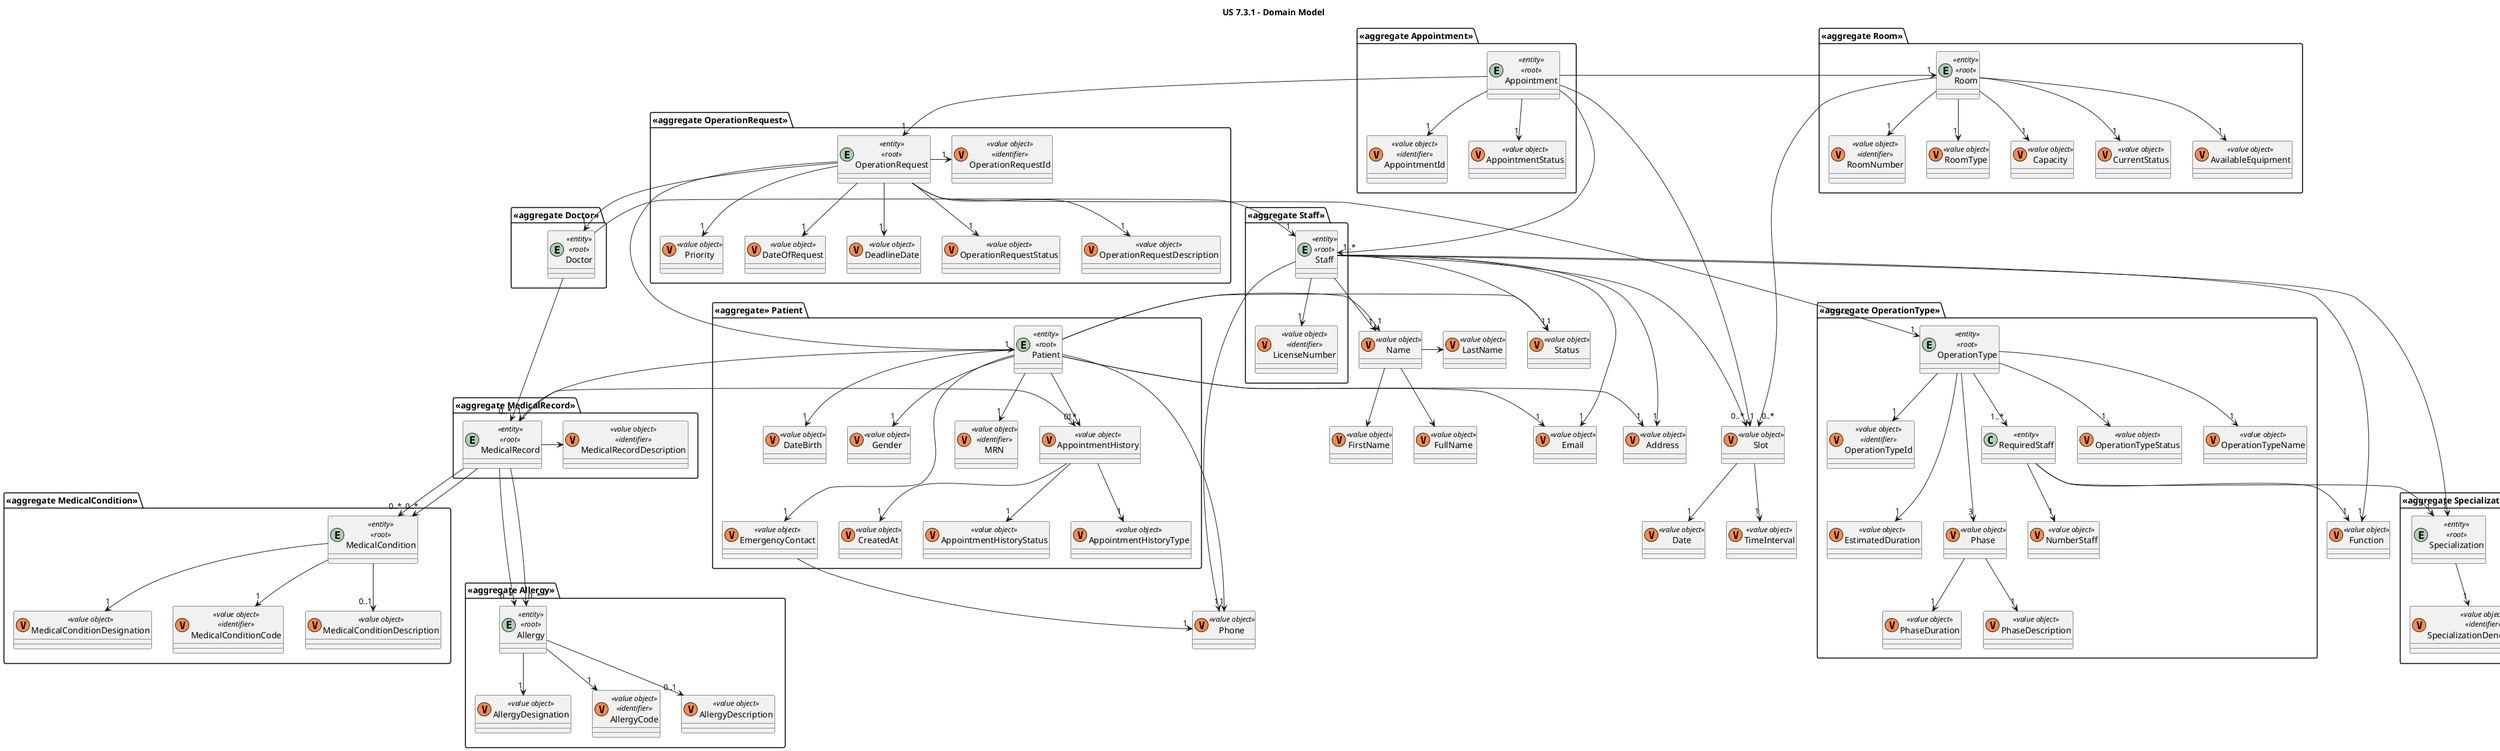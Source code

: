 @startuml
'https://plantuml.com/class-diagram

title "US 7.3.1 - Domain Model"

class Name <<(V,#FF8B40)value object>> {}

class FirstName <<(V,#FF8B40)value object>> {}
class LastName <<(V,#FF8B40)value object>> {}
class FullName <<(V,#FF8B40)value object>> {}
class Phone <<(V,#FF8B40)value object>> {}
class Email <<(V,#FF8B40)value object>> {}
class Address <<(V,#FF8B40)value object>> {}
class Slot <<(V,#FF8B40)value object>> {}
class Date <<(V,#FF8B40)value object>> {}
class TimeInterval <<(V,#FF8B40)value object>> {}
class Function <<(V,#FF8B40)value object>>  {}
class Status <<(V,#FF8B40)value object>> {}


package "<<aggregate>> Patient" {
    entity Patient <<entity>> <<root>> {}
    class DateBirth <<(V,#FF8B40)value object>> {}
    class Gender <<(V,#FF8B40)value object>> {}
    class EmergencyContact <<(V,#FF8B40)value object>> {}
    class MRN <<(V,#FF8B40)value object>> <<identifier>> {}
    class AppointmentHistory <<(V,#FF8B40)value object>> {}
    class AppointmentHistoryStatus <<(V,#FF8B40)value object>> {}
    class AppointmentHistoryType <<(V,#FF8B40)value object>> {}
    class CreatedAt <<(V,#FF8B40)value object>> {}
}

package "<<aggregate MedicalRecord>>" {
    entity MedicalRecord <<entity>><<root>>{}
    class MedicalRecordDescription <<(V,#FF8B40)value object>> <<identifier>> {}
}

package "<<aggregate MedicalCondition>>" {
    entity MedicalCondition <<entity>><<root>>{}
    class MedicalConditionDesignation <<(V,#FF8B40)value object>>  {}
    class MedicalConditionCode <<(V,#FF8B40)value object>> <<identifier>> {}
    class MedicalConditionDescription <<(V,#FF8B40)value object>>  {}
}

package "<<aggregate Allergy>>" {
    entity Allergy <<entity>><<root>>{}
    class AllergyDesignation <<(V,#FF8B40)value object>> {}
    class AllergyCode <<(V,#FF8B40)value object>> <<identifier>> {}
    class AllergyDescription <<(V,#FF8B40)value object>>  {}
}

package "<<aggregate Staff>>" {
    entity Staff <<entity>><<root>>{}
    class LicenseNumber <<(V,#FF8B40)value object>> <<identifier>> {}
}

package "<<aggregate Doctor>>" {
    entity Doctor <<entity>><<root>>{}
}


package "<<aggregate OperationRequest>>"{
    entity OperationRequest <<entity>> <<root>> {}
    class OperationRequestId <<(V,#FF8B40)value object>> <<identifier>> {}
    class Priority <<(V,#FF8B40)value object>> {}
    class DateOfRequest <<(V,#FF8B40)value object>>  {}
    class DeadlineDate <<(V,#FF8B40)value object>>  {}
    class OperationRequestStatus <<(V,#FF8B40)value object>>
    class OperationRequestDescription <<(V,#FF8B40)value object>>

}

package "<<aggregate OperationType>>"{
    entity OperationType <<entity>> <<root>> {}
    class OperationTypeId <<(V,#FF8B40)value object>> <<identifier>> {}
    class RequiredStaff <<entity>>  {}
    class EstimatedDuration <<(V,#FF8B40)value object>>  {}
    class Phase <<(V,#FF8B40)value object>>  {}
    class PhaseDuration <<(V,#FF8B40)value object>>  {}
    class PhaseDescription <<(V,#FF8B40)value object>> {}
    class OperationTypeStatus <<(V,#FF8B40)value object>> {}
    class OperationTypeName <<(V,#FF8B40)value object>>  {}
    class NumberStaff <<(V,#FF8B40)value object>>  {}
}



package "<<aggregate Appointment>>"{
    entity Appointment <<entity>> <<root>> {}
    class AppointmentId <<(V,#FF8B40)value object>> <<identifier>> {}
    class AppointmentStatus <<(V,#FF8B40)value object>>  {}
}


package "<<aggregate Specialization>>"{
    entity Specialization <<entity>> <<root>> {}
    class SpecializationDenomination <<(V,#FF8B40)value object>> <<identifier>> {}
}

package "<<aggregate Room>>"{
    entity Room <<entity>> <<root>> {}
    class RoomNumber <<(V,#FF8B40)value object>> <<identifier>> {}
    class RoomType <<(V,#FF8B40)value object>>  {}
    class Capacity <<(V,#FF8B40)value object>>  {}
    class CurrentStatus <<(V,#FF8B40)value object>>  {}
    class AvailableEquipment <<(V,#FF8B40)value object>>  {}
}


Doctor -> "1" Staff

Name --> FirstName
Name -> LastName
Name --> FullName

Room --> "1" RoomNumber
Room --> "1" RoomType
Room --> "1" Capacity
Room --> "1" CurrentStatus
Room --> "1" AvailableEquipment
Room --> "0..*" Slot

Appointment -> "1" Room

OperationType --> "1" OperationTypeId
OperationType --> "1" OperationTypeStatus
OperationType --> "1" OperationTypeName
OperationType --> "1..*" RequiredStaff
RequiredStaff --> "1" Specialization
RequiredStaff --> "1" Function
RequiredStaff --> "1" NumberStaff
OperationType ---> "1" EstimatedDuration
OperationType ---> "3" Phase
Phase --> "1" PhaseDuration
Phase --> "1" PhaseDescription



OperationRequest -> "1" OperationRequestId
OperationRequest --> "1" Priority
OperationRequest --> "1" Patient
OperationRequest --> "1" Doctor
OperationRequest ---> "1" OperationType
OperationRequest --> "1" DateOfRequest
OperationRequest --> "1" DeadlineDate
OperationRequest --> "1" OperationRequestStatus
OperationRequest --> "1" OperationRequestDescription

Appointment --> "1" OperationRequest
Appointment --> "1" Slot
Appointment --> "1" AppointmentId
Appointment --> "1" AppointmentStatus
'Appointment --> "1" AppointmentType
Appointment --> "1..*" Staff

Patient -> "1" Status
Patient -> "1" Name
Patient --> "1" DateBirth
Patient --> "1" Gender
Patient ---> "1" EmergencyContact
Patient --> "1" MRN
Patient --> "1" MedicalRecord
MedicalRecord --> "0..*" MedicalCondition
MedicalRecord --> "0..*" Allergy
MedicalRecord --> "1" AppointmentHistory
Patient --> "0..*" AppointmentHistory
Patient --> "1" Email
Patient --> "1" Phone
Patient --> "1" Address
EmergencyContact --> "1" Phone

AppointmentHistory --> "1" AppointmentHistoryStatus
AppointmentHistory --> "1" AppointmentHistoryType
AppointmentHistory --> "1" CreatedAt


Staff --> "1" Status
Staff --> "1" Name
Staff --> "1" Function
Staff ---> "1" Email
Staff ---> "1" Phone
Staff --> "1" Address
Staff --> "1" LicenseNumber
Staff ---> "0..*" Slot
Staff --> "1" Specialization

Specialization --> "1" SpecializationDenomination
Slot --> "1" Date
Slot --> "1" TimeInterval

MedicalRecord --> "0..*" MedicalCondition
MedicalRecord ---> "0..*" Allergy
MedicalRecord -> MedicalRecordDescription
Doctor ---> "0..*" MedicalRecord

Allergy --> "1" AllergyCode
Allergy --> "0..1" AllergyDescription
Allergy --> "1" AllergyDesignation

MedicalCondition --> "1" MedicalConditionCode
MedicalCondition --> "0..1" MedicalConditionDescription
MedicalCondition --> "1" MedicalConditionDesignation

@enduml